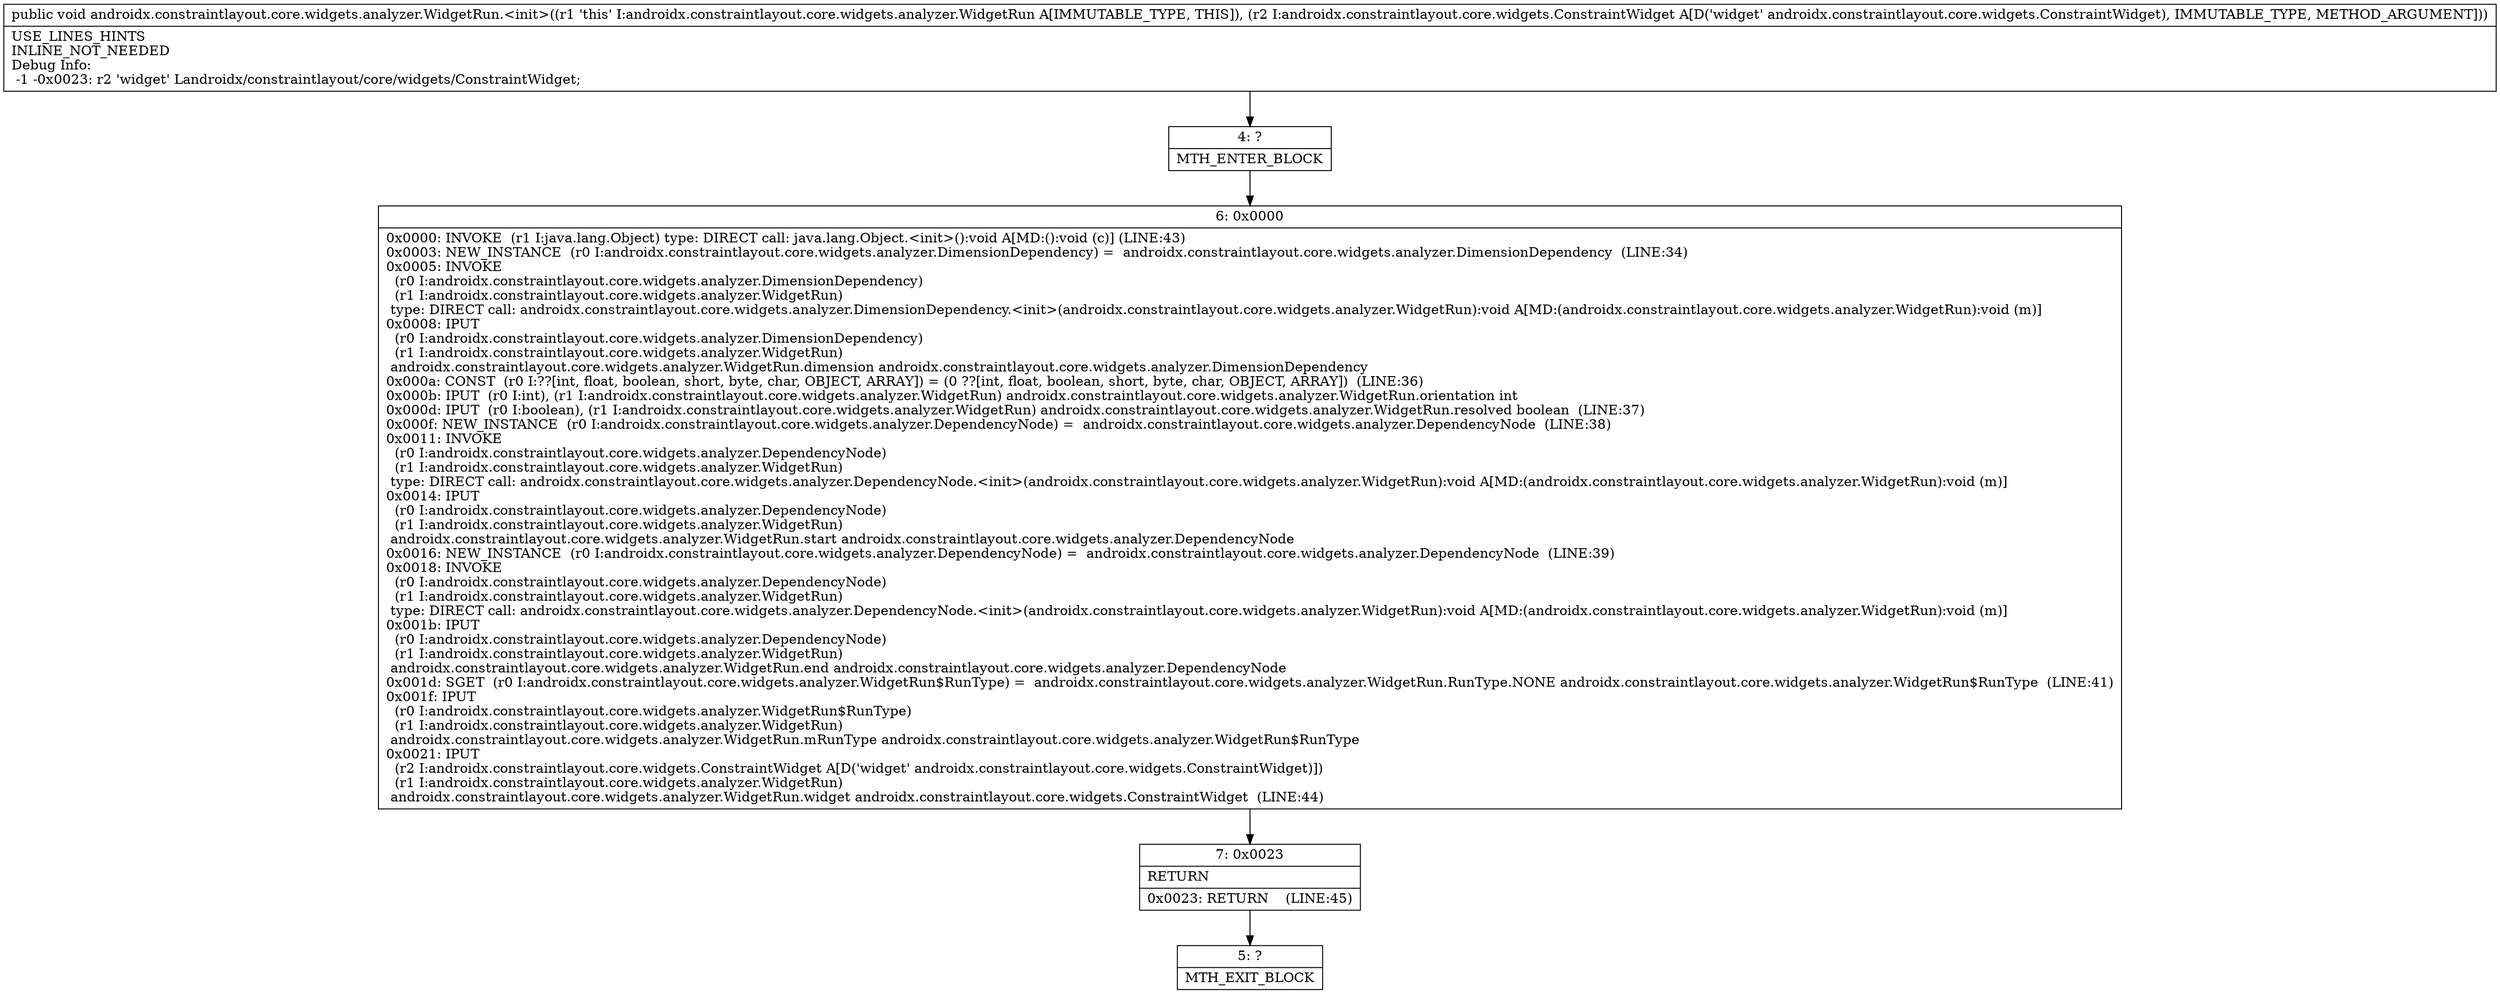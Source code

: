 digraph "CFG forandroidx.constraintlayout.core.widgets.analyzer.WidgetRun.\<init\>(Landroidx\/constraintlayout\/core\/widgets\/ConstraintWidget;)V" {
Node_4 [shape=record,label="{4\:\ ?|MTH_ENTER_BLOCK\l}"];
Node_6 [shape=record,label="{6\:\ 0x0000|0x0000: INVOKE  (r1 I:java.lang.Object) type: DIRECT call: java.lang.Object.\<init\>():void A[MD:():void (c)] (LINE:43)\l0x0003: NEW_INSTANCE  (r0 I:androidx.constraintlayout.core.widgets.analyzer.DimensionDependency) =  androidx.constraintlayout.core.widgets.analyzer.DimensionDependency  (LINE:34)\l0x0005: INVOKE  \l  (r0 I:androidx.constraintlayout.core.widgets.analyzer.DimensionDependency)\l  (r1 I:androidx.constraintlayout.core.widgets.analyzer.WidgetRun)\l type: DIRECT call: androidx.constraintlayout.core.widgets.analyzer.DimensionDependency.\<init\>(androidx.constraintlayout.core.widgets.analyzer.WidgetRun):void A[MD:(androidx.constraintlayout.core.widgets.analyzer.WidgetRun):void (m)]\l0x0008: IPUT  \l  (r0 I:androidx.constraintlayout.core.widgets.analyzer.DimensionDependency)\l  (r1 I:androidx.constraintlayout.core.widgets.analyzer.WidgetRun)\l androidx.constraintlayout.core.widgets.analyzer.WidgetRun.dimension androidx.constraintlayout.core.widgets.analyzer.DimensionDependency \l0x000a: CONST  (r0 I:??[int, float, boolean, short, byte, char, OBJECT, ARRAY]) = (0 ??[int, float, boolean, short, byte, char, OBJECT, ARRAY])  (LINE:36)\l0x000b: IPUT  (r0 I:int), (r1 I:androidx.constraintlayout.core.widgets.analyzer.WidgetRun) androidx.constraintlayout.core.widgets.analyzer.WidgetRun.orientation int \l0x000d: IPUT  (r0 I:boolean), (r1 I:androidx.constraintlayout.core.widgets.analyzer.WidgetRun) androidx.constraintlayout.core.widgets.analyzer.WidgetRun.resolved boolean  (LINE:37)\l0x000f: NEW_INSTANCE  (r0 I:androidx.constraintlayout.core.widgets.analyzer.DependencyNode) =  androidx.constraintlayout.core.widgets.analyzer.DependencyNode  (LINE:38)\l0x0011: INVOKE  \l  (r0 I:androidx.constraintlayout.core.widgets.analyzer.DependencyNode)\l  (r1 I:androidx.constraintlayout.core.widgets.analyzer.WidgetRun)\l type: DIRECT call: androidx.constraintlayout.core.widgets.analyzer.DependencyNode.\<init\>(androidx.constraintlayout.core.widgets.analyzer.WidgetRun):void A[MD:(androidx.constraintlayout.core.widgets.analyzer.WidgetRun):void (m)]\l0x0014: IPUT  \l  (r0 I:androidx.constraintlayout.core.widgets.analyzer.DependencyNode)\l  (r1 I:androidx.constraintlayout.core.widgets.analyzer.WidgetRun)\l androidx.constraintlayout.core.widgets.analyzer.WidgetRun.start androidx.constraintlayout.core.widgets.analyzer.DependencyNode \l0x0016: NEW_INSTANCE  (r0 I:androidx.constraintlayout.core.widgets.analyzer.DependencyNode) =  androidx.constraintlayout.core.widgets.analyzer.DependencyNode  (LINE:39)\l0x0018: INVOKE  \l  (r0 I:androidx.constraintlayout.core.widgets.analyzer.DependencyNode)\l  (r1 I:androidx.constraintlayout.core.widgets.analyzer.WidgetRun)\l type: DIRECT call: androidx.constraintlayout.core.widgets.analyzer.DependencyNode.\<init\>(androidx.constraintlayout.core.widgets.analyzer.WidgetRun):void A[MD:(androidx.constraintlayout.core.widgets.analyzer.WidgetRun):void (m)]\l0x001b: IPUT  \l  (r0 I:androidx.constraintlayout.core.widgets.analyzer.DependencyNode)\l  (r1 I:androidx.constraintlayout.core.widgets.analyzer.WidgetRun)\l androidx.constraintlayout.core.widgets.analyzer.WidgetRun.end androidx.constraintlayout.core.widgets.analyzer.DependencyNode \l0x001d: SGET  (r0 I:androidx.constraintlayout.core.widgets.analyzer.WidgetRun$RunType) =  androidx.constraintlayout.core.widgets.analyzer.WidgetRun.RunType.NONE androidx.constraintlayout.core.widgets.analyzer.WidgetRun$RunType  (LINE:41)\l0x001f: IPUT  \l  (r0 I:androidx.constraintlayout.core.widgets.analyzer.WidgetRun$RunType)\l  (r1 I:androidx.constraintlayout.core.widgets.analyzer.WidgetRun)\l androidx.constraintlayout.core.widgets.analyzer.WidgetRun.mRunType androidx.constraintlayout.core.widgets.analyzer.WidgetRun$RunType \l0x0021: IPUT  \l  (r2 I:androidx.constraintlayout.core.widgets.ConstraintWidget A[D('widget' androidx.constraintlayout.core.widgets.ConstraintWidget)])\l  (r1 I:androidx.constraintlayout.core.widgets.analyzer.WidgetRun)\l androidx.constraintlayout.core.widgets.analyzer.WidgetRun.widget androidx.constraintlayout.core.widgets.ConstraintWidget  (LINE:44)\l}"];
Node_7 [shape=record,label="{7\:\ 0x0023|RETURN\l|0x0023: RETURN    (LINE:45)\l}"];
Node_5 [shape=record,label="{5\:\ ?|MTH_EXIT_BLOCK\l}"];
MethodNode[shape=record,label="{public void androidx.constraintlayout.core.widgets.analyzer.WidgetRun.\<init\>((r1 'this' I:androidx.constraintlayout.core.widgets.analyzer.WidgetRun A[IMMUTABLE_TYPE, THIS]), (r2 I:androidx.constraintlayout.core.widgets.ConstraintWidget A[D('widget' androidx.constraintlayout.core.widgets.ConstraintWidget), IMMUTABLE_TYPE, METHOD_ARGUMENT]))  | USE_LINES_HINTS\lINLINE_NOT_NEEDED\lDebug Info:\l  \-1 \-0x0023: r2 'widget' Landroidx\/constraintlayout\/core\/widgets\/ConstraintWidget;\l}"];
MethodNode -> Node_4;Node_4 -> Node_6;
Node_6 -> Node_7;
Node_7 -> Node_5;
}

